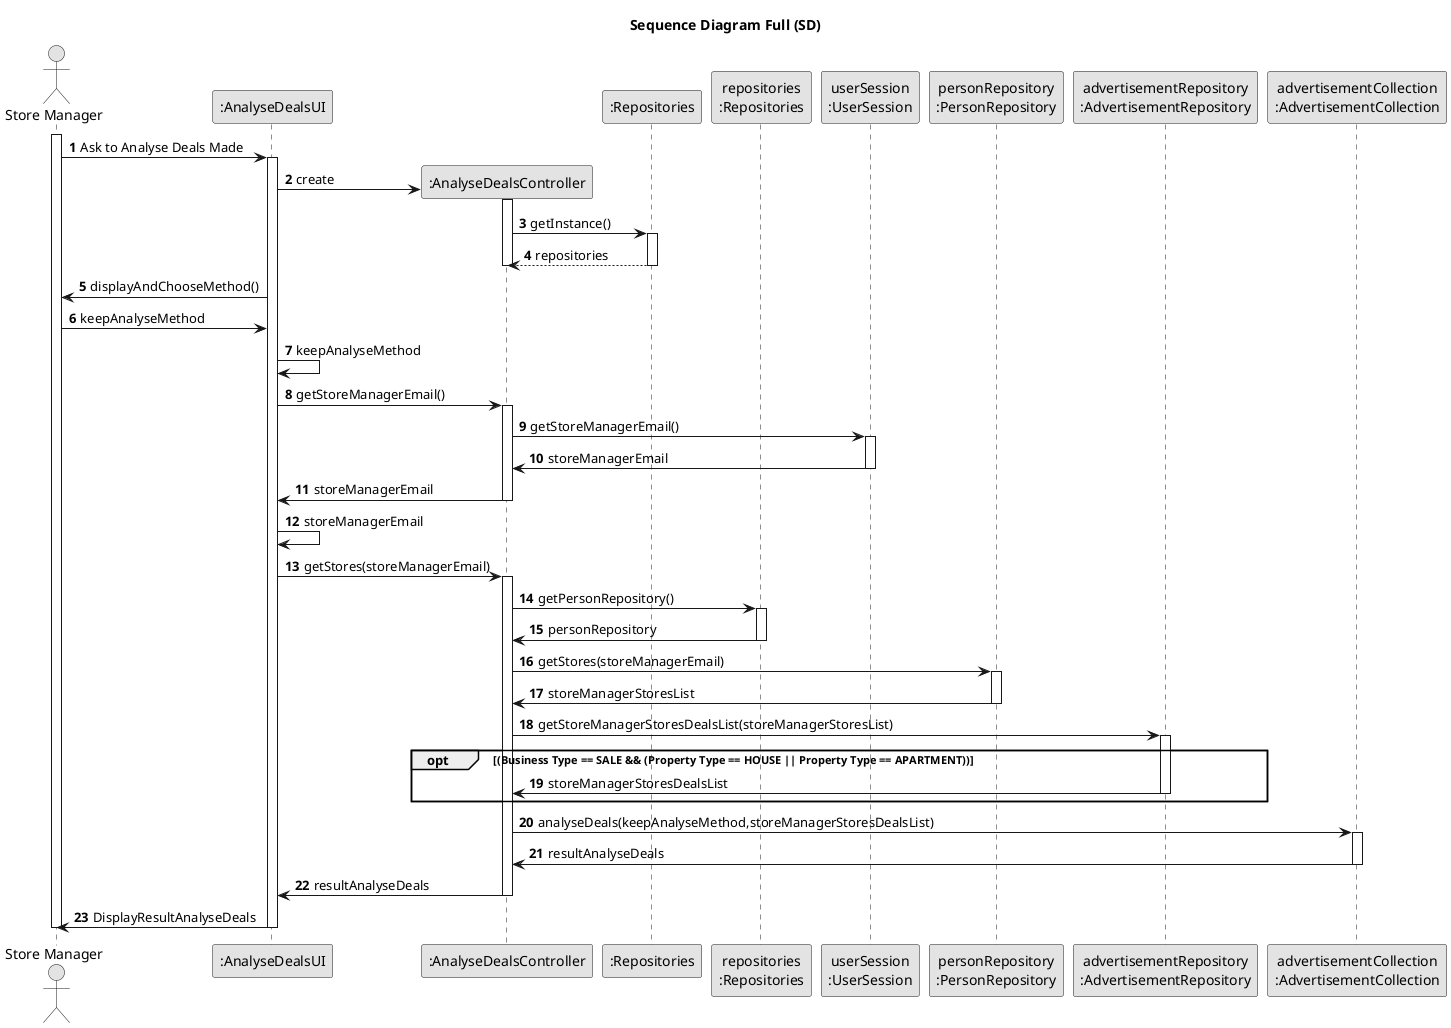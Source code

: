 @startuml
skinparam monochrome true
skinparam packageStyle rectangle
skinparam shadowing false

title Sequence Diagram Full (SD)
autonumber

'016 - Agent respond to a booking request for a visit.

'hide footbox
actor "Store Manager" as User
participant ":AnalyseDealsUI" as UI
participant ":AnalyseDealsController" as CTRL

participant ":Repositories" as RepositorySingleton
participant "repositories\n:Repositories" as repositories
participant "userSession\n:UserSession" as userSession

participant "personRepository\n:PersonRepository" as personRepository
participant "advertisementRepository\n:AdvertisementRepository" as advertisementRepository
participant "advertisementCollection\n:AdvertisementCollection" as advertisementCollection

activate User

    User -> UI : Ask to Analyse Deals Made
        activate UI

          UI -> CTRL** : create
                activate CTRL

                CTRL -> RepositorySingleton : getInstance()
                activate RepositorySingleton

                RepositorySingleton --> CTRL: repositories
                deactivate RepositorySingleton

                deactivate CTRL

        UI -> User: displayAndChooseMethod()

    User -> UI: keepAnalyseMethod

        UI-> UI : keepAnalyseMethod

        UI -> CTRL: getStoreManagerEmail()
            activate CTRL

            CTRL -> userSession : getStoreManagerEmail()
            activate userSession

            userSession -> CTRL: storeManagerEmail
            deactivate userSession

            CTRL -> UI: storeManagerEmail
            deactivate CTRL

        UI -> UI: storeManagerEmail

        UI -> CTRL: getStores(storeManagerEmail)
            activate CTRL

            CTRL -> repositories : getPersonRepository()
            activate repositories

            repositories -> CTRL: personRepository
            deactivate repositories

            CTRL -> personRepository : getStores(storeManagerEmail)
            activate personRepository

            personRepository -> CTRL : storeManagerStoresList
            deactivate personRepository

            CTRL ->  advertisementRepository : getStoreManagerStoresDealsList(storeManagerStoresList)
            activate advertisementRepository
opt (Business Type == SALE && (Property Type == HOUSE || Property Type == APARTMENT))
            advertisementRepository ->  CTRL : storeManagerStoresDealsList
            deactivate advertisementRepository
end
            CTRL -> advertisementCollection : analyseDeals(keepAnalyseMethod,storeManagerStoresDealsList)
            activate advertisementCollection

            advertisementCollection -> CTRL: resultAnalyseDeals
            deactivate advertisementCollection

        CTRL -> UI : resultAnalyseDeals
        deactivate CTRL

    UI -> User : DisplayResultAnalyseDeals
    deactivate UI

deactivate User

@enduml